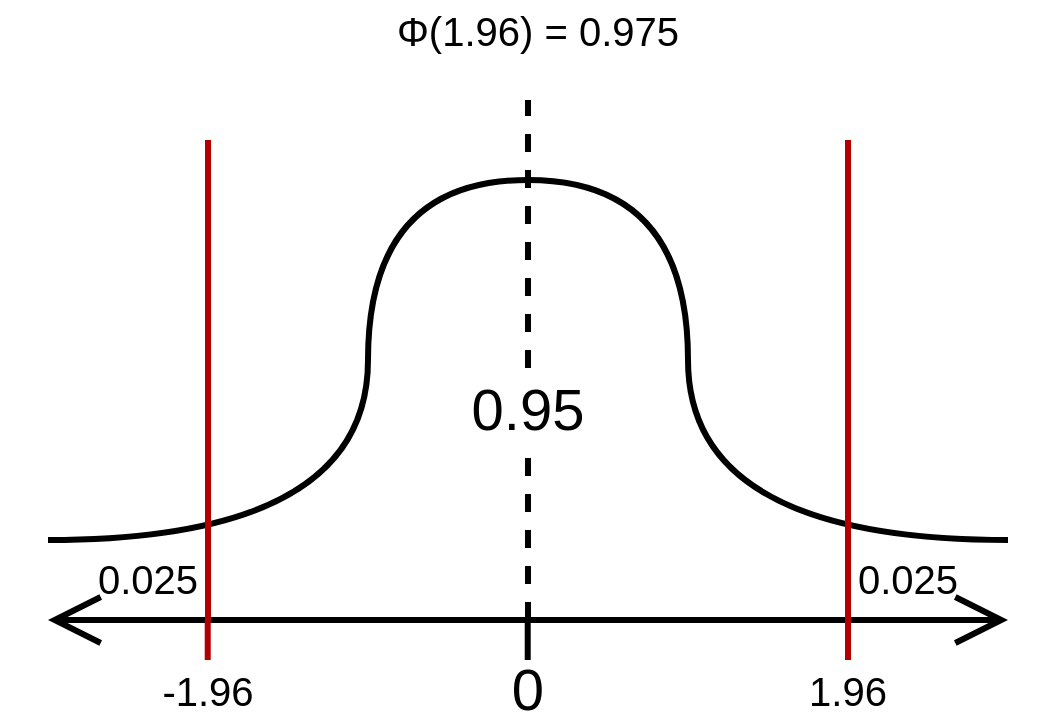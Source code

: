 <mxfile>
    <diagram id="p8DBvfCrWE6F5DwE7ja4" name="Page-1">
        <mxGraphModel dx="855" dy="877" grid="1" gridSize="10" guides="1" tooltips="1" connect="1" arrows="1" fold="1" page="1" pageScale="1" pageWidth="850" pageHeight="1100" math="0" shadow="0">
            <root>
                <mxCell id="0"/>
                <mxCell id="1" parent="0"/>
                <mxCell id="2" value="" style="endArrow=open;html=1;strokeWidth=3;endFill=0;startArrow=open;startFill=0;endSize=20;startSize=20;" edge="1" parent="1">
                    <mxGeometry width="50" height="50" relative="1" as="geometry">
                        <mxPoint x="80" y="400" as="sourcePoint"/>
                        <mxPoint x="560" y="400" as="targetPoint"/>
                    </mxGeometry>
                </mxCell>
                <mxCell id="3" value="" style="endArrow=none;html=1;dashed=1;strokeWidth=3;" edge="1" parent="1">
                    <mxGeometry width="50" height="50" relative="1" as="geometry">
                        <mxPoint x="320" y="400" as="sourcePoint"/>
                        <mxPoint x="320" y="140.0" as="targetPoint"/>
                    </mxGeometry>
                </mxCell>
                <mxCell id="4" value="0" style="text;html=1;strokeColor=none;fillColor=none;align=center;verticalAlign=middle;whiteSpace=wrap;rounded=0;fontSize=29;" vertex="1" parent="1">
                    <mxGeometry x="290" y="420" width="60" height="30" as="geometry"/>
                </mxCell>
                <mxCell id="6" value="" style="endArrow=none;html=1;fontSize=29;strokeWidth=3;edgeStyle=orthogonalEdgeStyle;curved=1;" edge="1" parent="1">
                    <mxGeometry width="50" height="50" relative="1" as="geometry">
                        <mxPoint x="80" y="360" as="sourcePoint"/>
                        <mxPoint x="560" y="360" as="targetPoint"/>
                        <Array as="points">
                            <mxPoint x="240" y="360"/>
                            <mxPoint x="240" y="180"/>
                            <mxPoint x="400" y="180"/>
                            <mxPoint x="400" y="360"/>
                        </Array>
                    </mxGeometry>
                </mxCell>
                <mxCell id="7" value="" style="endArrow=none;html=1;fontSize=29;startSize=20;endSize=20;strokeWidth=3;curved=1;fillColor=#e51400;strokeColor=#B20000;" edge="1" parent="1">
                    <mxGeometry width="50" height="50" relative="1" as="geometry">
                        <mxPoint x="160" y="400" as="sourcePoint"/>
                        <mxPoint x="160" y="160" as="targetPoint"/>
                    </mxGeometry>
                </mxCell>
                <mxCell id="8" value="" style="endArrow=none;html=1;fontSize=29;startSize=20;endSize=20;strokeWidth=3;curved=1;fillColor=#e51400;strokeColor=#B20000;" edge="1" parent="1">
                    <mxGeometry width="50" height="50" relative="1" as="geometry">
                        <mxPoint x="480" y="400" as="sourcePoint"/>
                        <mxPoint x="480" y="160" as="targetPoint"/>
                    </mxGeometry>
                </mxCell>
                <mxCell id="9" value="0.95" style="text;html=1;strokeColor=none;fillColor=none;align=center;verticalAlign=middle;whiteSpace=wrap;rounded=0;fontSize=29;labelBackgroundColor=default;" vertex="1" parent="1">
                    <mxGeometry x="290" y="280" width="60" height="30" as="geometry"/>
                </mxCell>
                <mxCell id="10" value="0.025" style="text;html=1;strokeColor=none;fillColor=none;align=center;verticalAlign=middle;whiteSpace=wrap;rounded=0;fontSize=20;labelBackgroundColor=none;" vertex="1" parent="1">
                    <mxGeometry x="480" y="364" width="60" height="30" as="geometry"/>
                </mxCell>
                <mxCell id="11" value="0.025" style="text;html=1;strokeColor=none;fillColor=none;align=center;verticalAlign=middle;whiteSpace=wrap;rounded=0;fontSize=20;labelBackgroundColor=none;" vertex="1" parent="1">
                    <mxGeometry x="100" y="364" width="60" height="30" as="geometry"/>
                </mxCell>
                <mxCell id="12" value="-1.96" style="text;html=1;strokeColor=none;fillColor=none;align=center;verticalAlign=middle;whiteSpace=wrap;rounded=0;fontSize=20;labelBackgroundColor=none;" vertex="1" parent="1">
                    <mxGeometry x="130" y="420" width="60" height="30" as="geometry"/>
                </mxCell>
                <mxCell id="13" value="1.96" style="text;html=1;strokeColor=none;fillColor=none;align=center;verticalAlign=middle;whiteSpace=wrap;rounded=0;fontSize=20;labelBackgroundColor=none;" vertex="1" parent="1">
                    <mxGeometry x="450" y="420" width="60" height="30" as="geometry"/>
                </mxCell>
                <mxCell id="14" value="" style="endArrow=none;html=1;strokeWidth=3;fillColor=#e51400;strokeColor=#B20000;" edge="1" parent="1">
                    <mxGeometry width="50" height="50" relative="1" as="geometry">
                        <mxPoint x="159.86" y="420" as="sourcePoint"/>
                        <mxPoint x="159.86" y="400" as="targetPoint"/>
                    </mxGeometry>
                </mxCell>
                <mxCell id="15" value="" style="endArrow=none;html=1;strokeWidth=3;" edge="1" parent="1">
                    <mxGeometry width="50" height="50" relative="1" as="geometry">
                        <mxPoint x="319.86" y="420" as="sourcePoint"/>
                        <mxPoint x="319.86" y="400" as="targetPoint"/>
                    </mxGeometry>
                </mxCell>
                <mxCell id="16" value="" style="endArrow=none;html=1;strokeWidth=3;fillColor=#e51400;strokeColor=#B20000;" edge="1" parent="1">
                    <mxGeometry width="50" height="50" relative="1" as="geometry">
                        <mxPoint x="480" y="420" as="sourcePoint"/>
                        <mxPoint x="480" y="400" as="targetPoint"/>
                    </mxGeometry>
                </mxCell>
                <mxCell id="17" value="Φ(1.96) = 0.975" style="text;html=1;strokeColor=none;fillColor=none;align=center;verticalAlign=middle;whiteSpace=wrap;rounded=0;fontSize=20;labelBackgroundColor=none;" vertex="1" parent="1">
                    <mxGeometry x="220" y="90" width="210" height="30" as="geometry"/>
                </mxCell>
            </root>
        </mxGraphModel>
    </diagram>
</mxfile>